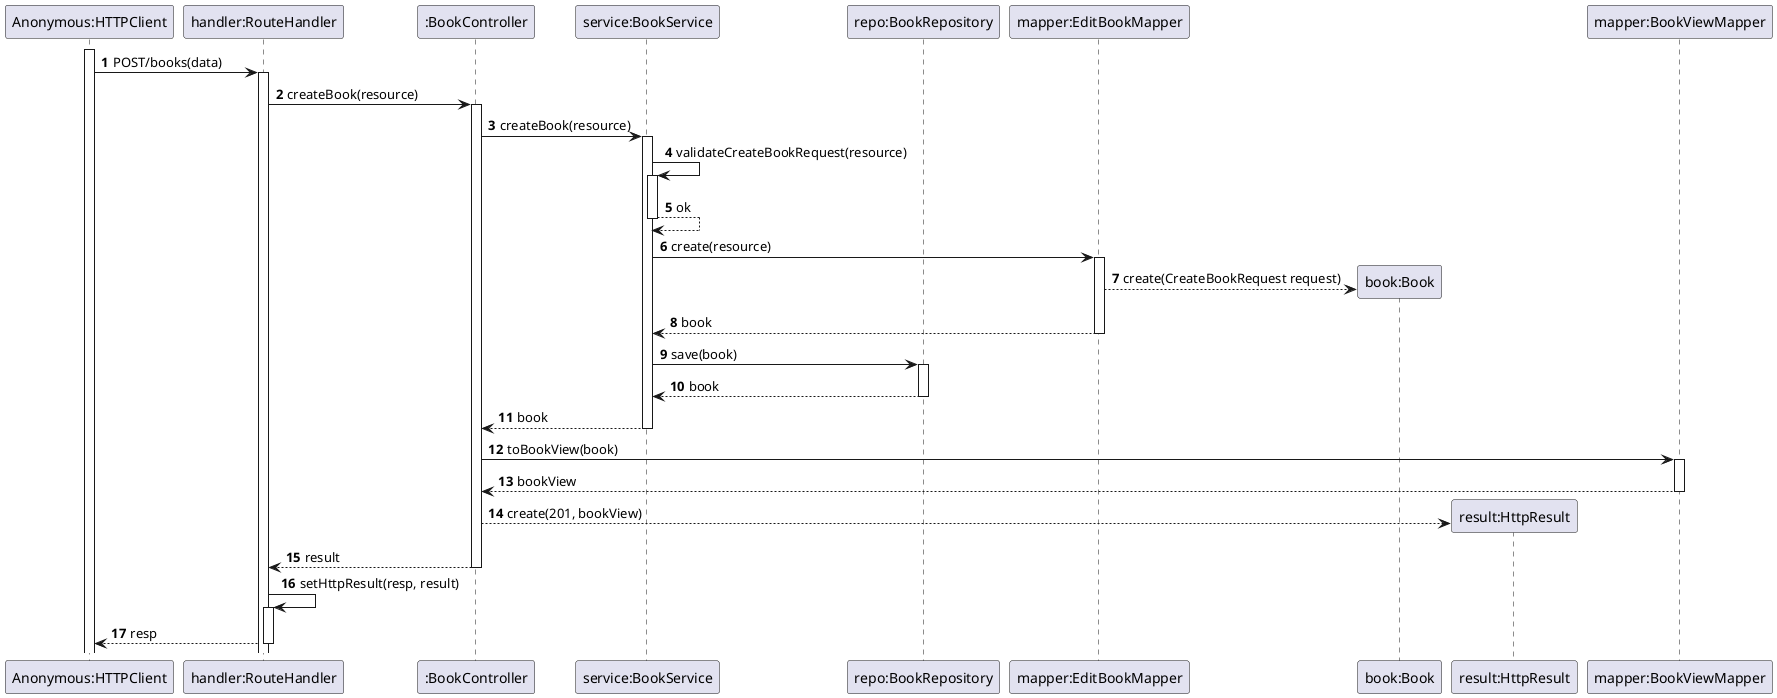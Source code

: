 @startuml

'https://plantuml.com/sequence-diagram

autoactivate on
autonumber

participant "Anonymous:HTTPClient" as HTTPClient
participant "handler:RouteHandler" as System
participant ":BookController" as Ctrl
participant "service:BookService" as Service
participant "repo:BookRepository" as Repo
participant "mapper:EditBookMapper" as EditBookMapper
participant "book:Book" as Book
participant "result:HttpResult" as Result
participant "mapper:BookViewMapper" as ViewMapper

activate HTTPClient

HTTPClient -> System: POST/books(data)
System -> Ctrl: createBook(resource)
Ctrl -> Service: createBook(resource)
Service -> Service: validateCreateBookRequest(resource)
Service --> Service: ok
Service -> EditBookMapper: create(resource)
EditBookMapper --> Book**: create(CreateBookRequest request)
EditBookMapper --> Service: book
Service -> Repo: save(book)
Repo --> Service: book
Service --> Ctrl: book
Ctrl -> ViewMapper: toBookView(book)
ViewMapper --> Ctrl: bookView
Ctrl --> Result**: create(201, bookView)
Ctrl --> System: result
System -> System: setHttpResult(resp, result)
System --> HTTPClient: resp

@enduml
